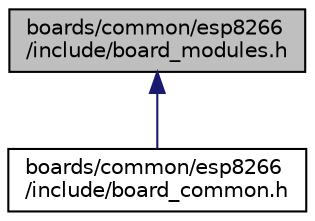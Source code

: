 digraph "boards/common/esp8266/include/board_modules.h"
{
 // LATEX_PDF_SIZE
  edge [fontname="Helvetica",fontsize="10",labelfontname="Helvetica",labelfontsize="10"];
  node [fontname="Helvetica",fontsize="10",shape=record];
  Node1 [label="boards/common/esp8266\l/include/board_modules.h",height=0.2,width=0.4,color="black", fillcolor="grey75", style="filled", fontcolor="black",tooltip="Definitions for optional off-board hardware modules that can be used with all ESP8266 boards."];
  Node1 -> Node2 [dir="back",color="midnightblue",fontsize="10",style="solid",fontname="Helvetica"];
  Node2 [label="boards/common/esp8266\l/include/board_common.h",height=0.2,width=0.4,color="black", fillcolor="white", style="filled",URL="$esp8266_2include_2board__common_8h.html",tooltip="Board definitions that are common for all ESP8266 boards."];
}
